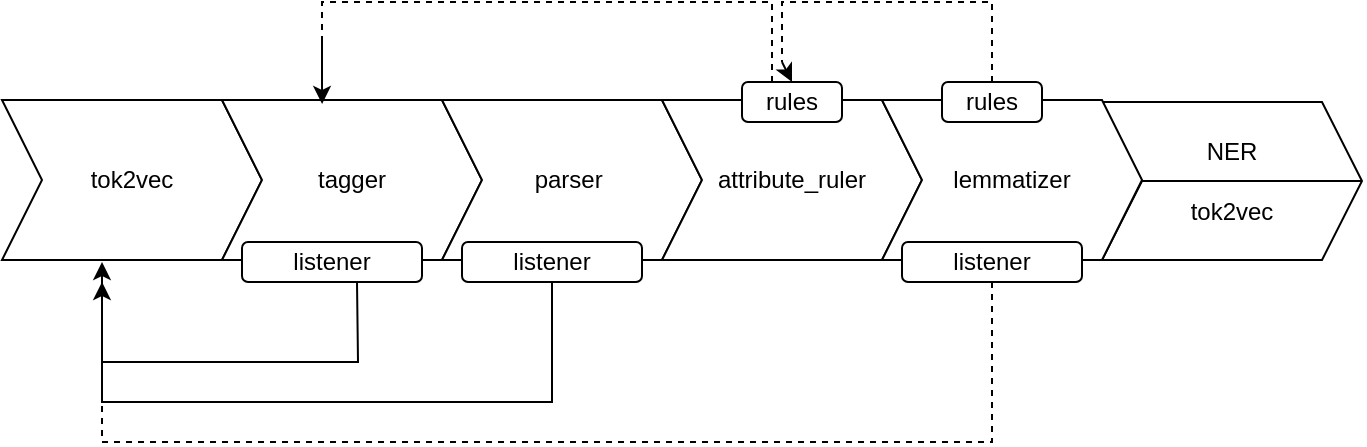 <mxfile version="20.8.5" type="github">
  <diagram id="BV7KIVUrdbYHye9zr2AO" name="Page-1">
    <mxGraphModel dx="954" dy="594" grid="1" gridSize="10" guides="1" tooltips="1" connect="1" arrows="1" fold="1" page="1" pageScale="1" pageWidth="850" pageHeight="1100" math="0" shadow="0">
      <root>
        <mxCell id="0" />
        <mxCell id="1" parent="0" />
        <mxCell id="Am5vA1U0dw_JDVjkBqAS-2" value="tok2vec" style="shape=step;perimeter=stepPerimeter;whiteSpace=wrap;html=1;fixedSize=1;" vertex="1" parent="1">
          <mxGeometry x="40" y="269" width="130" height="80" as="geometry" />
        </mxCell>
        <mxCell id="Am5vA1U0dw_JDVjkBqAS-3" value="tagger" style="shape=step;perimeter=stepPerimeter;whiteSpace=wrap;html=1;fixedSize=1;" vertex="1" parent="1">
          <mxGeometry x="150" y="269" width="130" height="80" as="geometry" />
        </mxCell>
        <mxCell id="Am5vA1U0dw_JDVjkBqAS-4" value="" style="shape=step;perimeter=stepPerimeter;whiteSpace=wrap;html=1;fixedSize=1;" vertex="1" parent="1">
          <mxGeometry x="590" y="270" width="130" height="79" as="geometry" />
        </mxCell>
        <mxCell id="Am5vA1U0dw_JDVjkBqAS-5" value="parser&lt;span style=&quot;white-space: pre;&quot;&gt;	&lt;/span&gt;" style="shape=step;perimeter=stepPerimeter;whiteSpace=wrap;html=1;fixedSize=1;" vertex="1" parent="1">
          <mxGeometry x="260" y="269" width="130" height="80" as="geometry" />
        </mxCell>
        <mxCell id="Am5vA1U0dw_JDVjkBqAS-6" value="attribute_ruler" style="shape=step;perimeter=stepPerimeter;whiteSpace=wrap;html=1;fixedSize=1;" vertex="1" parent="1">
          <mxGeometry x="370" y="269" width="130" height="80" as="geometry" />
        </mxCell>
        <mxCell id="Am5vA1U0dw_JDVjkBqAS-7" value="lemmatizer" style="shape=step;perimeter=stepPerimeter;whiteSpace=wrap;html=1;fixedSize=1;" vertex="1" parent="1">
          <mxGeometry x="480" y="269" width="130" height="80" as="geometry" />
        </mxCell>
        <mxCell id="Am5vA1U0dw_JDVjkBqAS-8" value="" style="endArrow=none;html=1;rounded=0;exitX=0;exitY=0.5;exitDx=0;exitDy=0;entryX=1;entryY=0.5;entryDx=0;entryDy=0;" edge="1" parent="1" source="Am5vA1U0dw_JDVjkBqAS-4" target="Am5vA1U0dw_JDVjkBqAS-4">
          <mxGeometry width="50" height="50" relative="1" as="geometry">
            <mxPoint x="630" y="319" as="sourcePoint" />
            <mxPoint x="680" y="269" as="targetPoint" />
          </mxGeometry>
        </mxCell>
        <mxCell id="Am5vA1U0dw_JDVjkBqAS-11" value="NER" style="text;html=1;strokeColor=none;fillColor=none;align=center;verticalAlign=middle;whiteSpace=wrap;rounded=0;" vertex="1" parent="1">
          <mxGeometry x="625" y="280" width="60" height="30" as="geometry" />
        </mxCell>
        <mxCell id="Am5vA1U0dw_JDVjkBqAS-12" value="tok2vec" style="text;html=1;strokeColor=none;fillColor=none;align=center;verticalAlign=middle;whiteSpace=wrap;rounded=0;" vertex="1" parent="1">
          <mxGeometry x="625" y="310" width="60" height="30" as="geometry" />
        </mxCell>
        <mxCell id="Am5vA1U0dw_JDVjkBqAS-14" value="rules" style="rounded=1;whiteSpace=wrap;html=1;" vertex="1" parent="1">
          <mxGeometry x="410" y="260" width="50" height="20" as="geometry" />
        </mxCell>
        <mxCell id="Am5vA1U0dw_JDVjkBqAS-16" value="rules" style="rounded=1;whiteSpace=wrap;html=1;" vertex="1" parent="1">
          <mxGeometry x="510" y="260" width="50" height="20" as="geometry" />
        </mxCell>
        <mxCell id="Am5vA1U0dw_JDVjkBqAS-18" value="listener" style="rounded=1;whiteSpace=wrap;html=1;" vertex="1" parent="1">
          <mxGeometry x="490" y="340" width="90" height="20" as="geometry" />
        </mxCell>
        <mxCell id="Am5vA1U0dw_JDVjkBqAS-19" value="listener" style="rounded=1;whiteSpace=wrap;html=1;" vertex="1" parent="1">
          <mxGeometry x="270" y="340" width="90" height="20" as="geometry" />
        </mxCell>
        <mxCell id="Am5vA1U0dw_JDVjkBqAS-20" value="listener" style="rounded=1;whiteSpace=wrap;html=1;" vertex="1" parent="1">
          <mxGeometry x="160" y="340" width="90" height="20" as="geometry" />
        </mxCell>
        <mxCell id="Am5vA1U0dw_JDVjkBqAS-21" value="" style="endArrow=classic;html=1;rounded=0;exitX=0.5;exitY=1;exitDx=0;exitDy=0;" edge="1" parent="1" source="Am5vA1U0dw_JDVjkBqAS-19">
          <mxGeometry width="50" height="50" relative="1" as="geometry">
            <mxPoint x="400" y="330" as="sourcePoint" />
            <mxPoint x="90" y="350" as="targetPoint" />
            <Array as="points">
              <mxPoint x="315" y="420" />
              <mxPoint x="90" y="420" />
            </Array>
          </mxGeometry>
        </mxCell>
        <mxCell id="Am5vA1U0dw_JDVjkBqAS-22" value="" style="endArrow=classic;html=1;rounded=0;exitX=0.5;exitY=1;exitDx=0;exitDy=0;" edge="1" parent="1">
          <mxGeometry width="50" height="50" relative="1" as="geometry">
            <mxPoint x="217.5" y="360" as="sourcePoint" />
            <mxPoint x="90" y="360" as="targetPoint" />
            <Array as="points">
              <mxPoint x="218" y="400" />
              <mxPoint x="110" y="400" />
              <mxPoint x="90" y="400" />
            </Array>
          </mxGeometry>
        </mxCell>
        <mxCell id="Am5vA1U0dw_JDVjkBqAS-23" value="" style="endArrow=none;dashed=1;html=1;rounded=0;exitX=0.5;exitY=1;exitDx=0;exitDy=0;" edge="1" parent="1" source="Am5vA1U0dw_JDVjkBqAS-18">
          <mxGeometry width="50" height="50" relative="1" as="geometry">
            <mxPoint x="400" y="290" as="sourcePoint" />
            <mxPoint x="90" y="420" as="targetPoint" />
            <Array as="points">
              <mxPoint x="535" y="440" />
              <mxPoint x="90" y="440" />
            </Array>
          </mxGeometry>
        </mxCell>
        <mxCell id="Am5vA1U0dw_JDVjkBqAS-26" value="" style="endArrow=none;dashed=1;html=1;rounded=0;exitX=0.5;exitY=0;exitDx=0;exitDy=0;" edge="1" parent="1" source="Am5vA1U0dw_JDVjkBqAS-16">
          <mxGeometry width="50" height="50" relative="1" as="geometry">
            <mxPoint x="400" y="270" as="sourcePoint" />
            <mxPoint x="430" y="250" as="targetPoint" />
            <Array as="points">
              <mxPoint x="535" y="220" />
              <mxPoint x="430" y="220" />
            </Array>
          </mxGeometry>
        </mxCell>
        <mxCell id="Am5vA1U0dw_JDVjkBqAS-28" value="" style="endArrow=classic;html=1;rounded=0;entryX=0.5;entryY=0;entryDx=0;entryDy=0;" edge="1" parent="1" target="Am5vA1U0dw_JDVjkBqAS-14">
          <mxGeometry width="50" height="50" relative="1" as="geometry">
            <mxPoint x="430" y="250" as="sourcePoint" />
            <mxPoint x="450" y="220" as="targetPoint" />
            <Array as="points" />
          </mxGeometry>
        </mxCell>
        <mxCell id="Am5vA1U0dw_JDVjkBqAS-30" value="" style="endArrow=none;dashed=1;html=1;rounded=0;exitX=0.5;exitY=0;exitDx=0;exitDy=0;" edge="1" parent="1">
          <mxGeometry width="50" height="50" relative="1" as="geometry">
            <mxPoint x="425" y="260" as="sourcePoint" />
            <mxPoint x="200" y="250" as="targetPoint" />
            <Array as="points">
              <mxPoint x="425" y="220" />
              <mxPoint x="200" y="220" />
            </Array>
          </mxGeometry>
        </mxCell>
        <mxCell id="Am5vA1U0dw_JDVjkBqAS-31" value="" style="endArrow=classic;html=1;rounded=0;entryX=0.385;entryY=0.025;entryDx=0;entryDy=0;entryPerimeter=0;" edge="1" parent="1" target="Am5vA1U0dw_JDVjkBqAS-3">
          <mxGeometry width="50" height="50" relative="1" as="geometry">
            <mxPoint x="200" y="240" as="sourcePoint" />
            <mxPoint x="445" y="270" as="targetPoint" />
            <Array as="points">
              <mxPoint x="200" y="260" />
            </Array>
          </mxGeometry>
        </mxCell>
      </root>
    </mxGraphModel>
  </diagram>
</mxfile>
